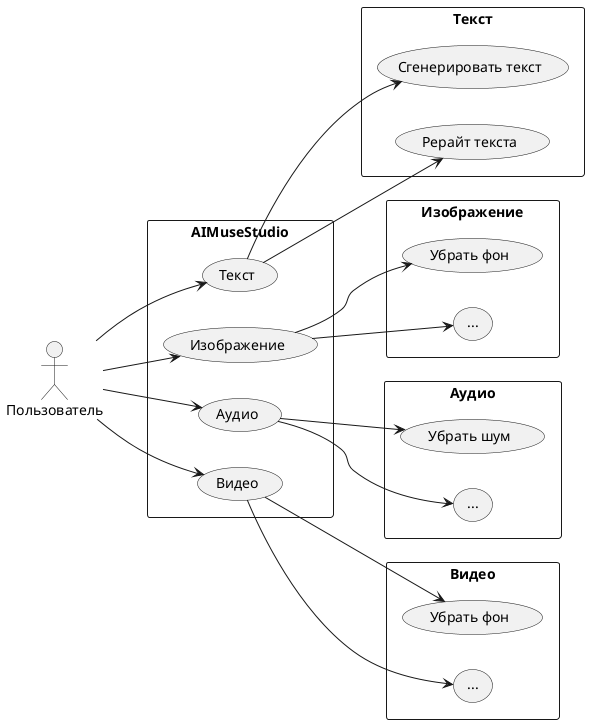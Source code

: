 @startuml
left to right direction
actor "Пользователь" as user
rectangle AIMuseStudio {
  usecase "Текст" as UC1
  usecase "Изображение" as UC2
  usecase "Аудио" as UC3
  usecase "Видео" as UC4
}
rectangle Текст {
  usecase "Сгенерировать текст" as TUC1
  usecase "Рерайт текста" as TUC2
}
rectangle Изображение {
  usecase "Убрать фон" as IUC1
  usecase "..." as IUC2
}
rectangle Аудио {
  usecase "Убрать шум" as AUC1
  usecase "..." as AUC2
}
rectangle Видео {
  usecase "Убрать фон" as VUC1
  usecase "..." as VUC2
}
user --> UC1
UC1 --> TUC1
UC1 --> TUC2
user --> UC2
UC2 --> IUC1
UC2 --> IUC2
user --> UC3
UC3 --> AUC1
UC3 --> AUC2
user --> UC4
UC4 --> VUC1
UC4 --> VUC2
@enduml


